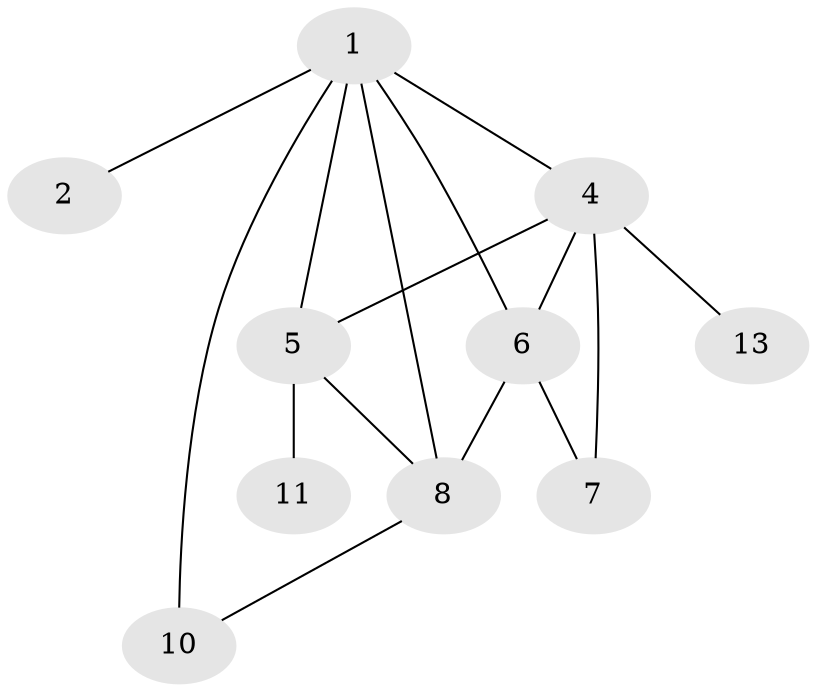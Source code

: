 // original degree distribution, {5: 0.033707865168539325, 2: 0.29213483146067415, 4: 0.10112359550561797, 0: 0.16853932584269662, 3: 0.15730337078651685, 1: 0.23595505617977527, 6: 0.011235955056179775}
// Generated by graph-tools (version 1.1) at 2025/48/03/04/25 22:48:10]
// undirected, 10 vertices, 15 edges
graph export_dot {
  node [color=gray90,style=filled];
  1;
  2;
  4;
  5;
  6;
  7;
  8;
  10;
  11;
  13;
  1 -- 2 [weight=2.0];
  1 -- 4 [weight=3.0];
  1 -- 5 [weight=1.0];
  1 -- 6 [weight=3.0];
  1 -- 8 [weight=1.0];
  1 -- 10 [weight=4.0];
  4 -- 5 [weight=1.0];
  4 -- 6 [weight=1.0];
  4 -- 7 [weight=1.0];
  4 -- 13 [weight=1.0];
  5 -- 8 [weight=1.0];
  5 -- 11 [weight=1.0];
  6 -- 7 [weight=2.0];
  6 -- 8 [weight=1.0];
  8 -- 10 [weight=3.0];
}
